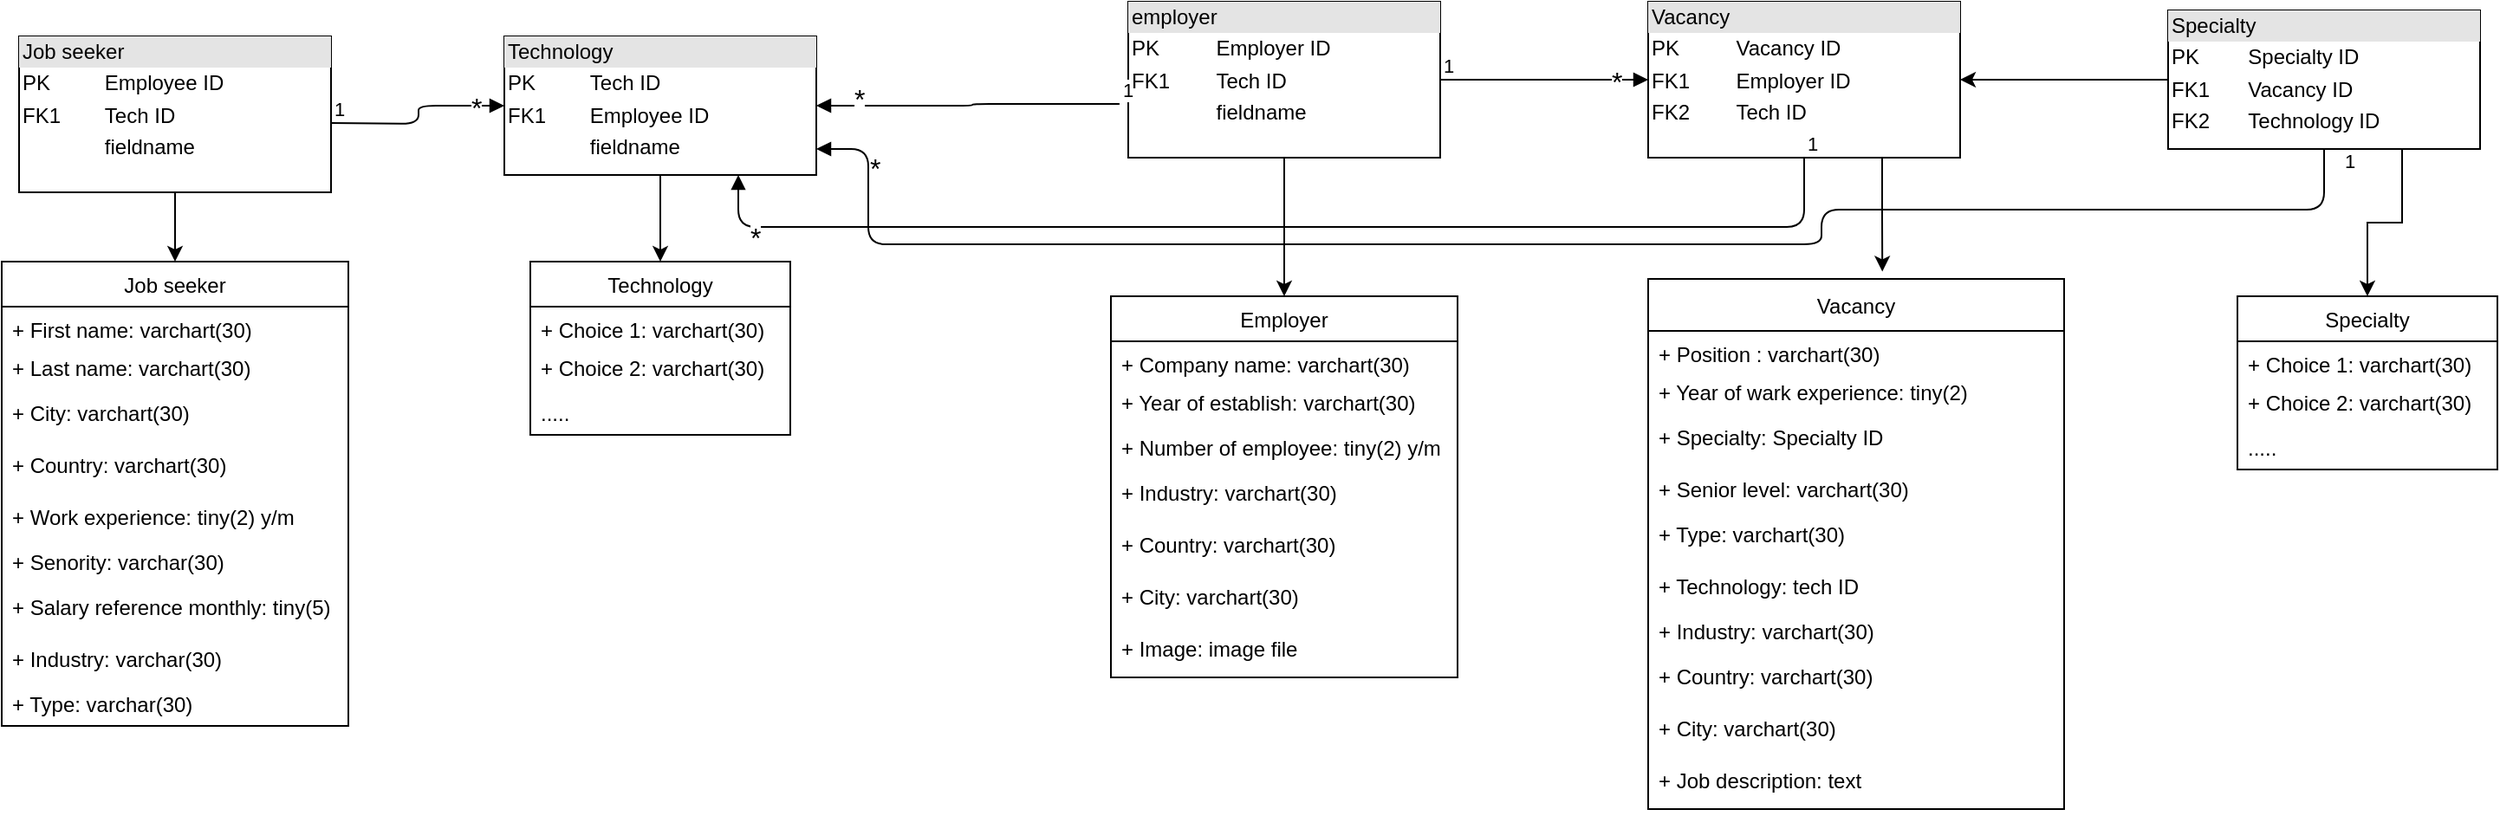 <mxfile version="14.5.7" type="github">
  <diagram id="AB1uB7CerB3Vx_-VhuWr" name="Page-1">
    <mxGraphModel dx="1123" dy="730" grid="1" gridSize="10" guides="1" tooltips="1" connect="1" arrows="1" fold="1" page="1" pageScale="1" pageWidth="827" pageHeight="1169" math="0" shadow="0">
      <root>
        <mxCell id="0" />
        <mxCell id="1" parent="0" />
        <mxCell id="_7oCc6JpqNxwkmWPC8Yq-22" style="edgeStyle=orthogonalEdgeStyle;rounded=0;orthogonalLoop=1;jettySize=auto;html=1;entryX=0.5;entryY=0;entryDx=0;entryDy=0;" parent="1" source="_7oCc6JpqNxwkmWPC8Yq-1" target="_7oCc6JpqNxwkmWPC8Yq-2" edge="1">
          <mxGeometry relative="1" as="geometry" />
        </mxCell>
        <mxCell id="_7oCc6JpqNxwkmWPC8Yq-1" value="&lt;div style=&quot;box-sizing: border-box ; width: 100% ; background: #e4e4e4 ; padding: 2px&quot;&gt;Job seeker&amp;nbsp;&lt;/div&gt;&lt;table style=&quot;width: 100% ; font-size: 1em&quot; cellpadding=&quot;2&quot; cellspacing=&quot;0&quot;&gt;&lt;tbody&gt;&lt;tr&gt;&lt;td&gt;PK&lt;/td&gt;&lt;td&gt;Employee ID&lt;/td&gt;&lt;/tr&gt;&lt;tr&gt;&lt;td&gt;FK1&lt;/td&gt;&lt;td&gt;Tech ID&lt;/td&gt;&lt;/tr&gt;&lt;tr&gt;&lt;td&gt;&lt;/td&gt;&lt;td&gt;fieldname&lt;/td&gt;&lt;/tr&gt;&lt;/tbody&gt;&lt;/table&gt;" style="verticalAlign=top;align=left;overflow=fill;html=1;" parent="1" vertex="1">
          <mxGeometry x="170" y="120" width="180" height="90" as="geometry" />
        </mxCell>
        <mxCell id="_7oCc6JpqNxwkmWPC8Yq-2" value="Job seeker" style="swimlane;fontStyle=0;childLayout=stackLayout;horizontal=1;startSize=26;fillColor=none;horizontalStack=0;resizeParent=1;resizeParentMax=0;resizeLast=0;collapsible=1;marginBottom=0;" parent="1" vertex="1">
          <mxGeometry x="160" y="250" width="200" height="268" as="geometry" />
        </mxCell>
        <mxCell id="_7oCc6JpqNxwkmWPC8Yq-3" value="+ First name: varchart(30)" style="text;strokeColor=none;fillColor=none;align=left;verticalAlign=top;spacingLeft=4;spacingRight=4;overflow=hidden;rotatable=0;points=[[0,0.5],[1,0.5]];portConstraint=eastwest;" parent="_7oCc6JpqNxwkmWPC8Yq-2" vertex="1">
          <mxGeometry y="26" width="200" height="22" as="geometry" />
        </mxCell>
        <mxCell id="_7oCc6JpqNxwkmWPC8Yq-4" value="+ Last name: varchart(30)" style="text;strokeColor=none;fillColor=none;align=left;verticalAlign=top;spacingLeft=4;spacingRight=4;overflow=hidden;rotatable=0;points=[[0,0.5],[1,0.5]];portConstraint=eastwest;" parent="_7oCc6JpqNxwkmWPC8Yq-2" vertex="1">
          <mxGeometry y="48" width="200" height="26" as="geometry" />
        </mxCell>
        <mxCell id="xxUyb0CNLJwUci7IkUt2-18" value="+ City: varchart(30)" style="text;strokeColor=none;fillColor=none;align=left;verticalAlign=top;spacingLeft=4;spacingRight=4;overflow=hidden;rotatable=0;points=[[0,0.5],[1,0.5]];portConstraint=eastwest;" vertex="1" parent="_7oCc6JpqNxwkmWPC8Yq-2">
          <mxGeometry y="74" width="200" height="30" as="geometry" />
        </mxCell>
        <mxCell id="xxUyb0CNLJwUci7IkUt2-19" value="+ Country: varchart(30)" style="text;strokeColor=none;fillColor=none;align=left;verticalAlign=top;spacingLeft=4;spacingRight=4;overflow=hidden;rotatable=0;points=[[0,0.5],[1,0.5]];portConstraint=eastwest;" vertex="1" parent="_7oCc6JpqNxwkmWPC8Yq-2">
          <mxGeometry y="104" width="200" height="30" as="geometry" />
        </mxCell>
        <mxCell id="_7oCc6JpqNxwkmWPC8Yq-10" value="+ Work experience: tiny(2) y/m " style="text;strokeColor=none;fillColor=none;align=left;verticalAlign=top;spacingLeft=4;spacingRight=4;overflow=hidden;rotatable=0;points=[[0,0.5],[1,0.5]];portConstraint=eastwest;" parent="_7oCc6JpqNxwkmWPC8Yq-2" vertex="1">
          <mxGeometry y="134" width="200" height="26" as="geometry" />
        </mxCell>
        <mxCell id="xxUyb0CNLJwUci7IkUt2-17" value="+ Senority: varchar(30)" style="text;strokeColor=none;fillColor=none;align=left;verticalAlign=top;spacingLeft=4;spacingRight=4;overflow=hidden;rotatable=0;points=[[0,0.5],[1,0.5]];portConstraint=eastwest;" vertex="1" parent="_7oCc6JpqNxwkmWPC8Yq-2">
          <mxGeometry y="160" width="200" height="26" as="geometry" />
        </mxCell>
        <mxCell id="_7oCc6JpqNxwkmWPC8Yq-5" value="+ Salary reference monthly: tiny(5)  " style="text;strokeColor=none;fillColor=none;align=left;verticalAlign=top;spacingLeft=4;spacingRight=4;overflow=hidden;rotatable=0;points=[[0,0.5],[1,0.5]];portConstraint=eastwest;" parent="_7oCc6JpqNxwkmWPC8Yq-2" vertex="1">
          <mxGeometry y="186" width="200" height="30" as="geometry" />
        </mxCell>
        <mxCell id="_7oCc6JpqNxwkmWPC8Yq-38" value="+ Industry: varchar(30)" style="text;strokeColor=none;fillColor=none;align=left;verticalAlign=top;spacingLeft=4;spacingRight=4;overflow=hidden;rotatable=0;points=[[0,0.5],[1,0.5]];portConstraint=eastwest;" parent="_7oCc6JpqNxwkmWPC8Yq-2" vertex="1">
          <mxGeometry y="216" width="200" height="26" as="geometry" />
        </mxCell>
        <mxCell id="xxUyb0CNLJwUci7IkUt2-16" value="+ Type: varchar(30)" style="text;strokeColor=none;fillColor=none;align=left;verticalAlign=top;spacingLeft=4;spacingRight=4;overflow=hidden;rotatable=0;points=[[0,0.5],[1,0.5]];portConstraint=eastwest;" vertex="1" parent="_7oCc6JpqNxwkmWPC8Yq-2">
          <mxGeometry y="242" width="200" height="26" as="geometry" />
        </mxCell>
        <mxCell id="_7oCc6JpqNxwkmWPC8Yq-12" value="Technology" style="swimlane;fontStyle=0;childLayout=stackLayout;horizontal=1;startSize=26;fillColor=none;horizontalStack=0;resizeParent=1;resizeParentMax=0;resizeLast=0;collapsible=1;marginBottom=0;" parent="1" vertex="1">
          <mxGeometry x="465" y="250" width="150" height="100" as="geometry" />
        </mxCell>
        <mxCell id="_7oCc6JpqNxwkmWPC8Yq-13" value="+ Choice 1: varchart(30)" style="text;strokeColor=none;fillColor=none;align=left;verticalAlign=top;spacingLeft=4;spacingRight=4;overflow=hidden;rotatable=0;points=[[0,0.5],[1,0.5]];portConstraint=eastwest;" parent="_7oCc6JpqNxwkmWPC8Yq-12" vertex="1">
          <mxGeometry y="26" width="150" height="22" as="geometry" />
        </mxCell>
        <mxCell id="_7oCc6JpqNxwkmWPC8Yq-14" value="+ Choice 2: varchart(30)" style="text;strokeColor=none;fillColor=none;align=left;verticalAlign=top;spacingLeft=4;spacingRight=4;overflow=hidden;rotatable=0;points=[[0,0.5],[1,0.5]];portConstraint=eastwest;" parent="_7oCc6JpqNxwkmWPC8Yq-12" vertex="1">
          <mxGeometry y="48" width="150" height="26" as="geometry" />
        </mxCell>
        <mxCell id="_7oCc6JpqNxwkmWPC8Yq-15" value="....." style="text;strokeColor=none;fillColor=none;align=left;verticalAlign=top;spacingLeft=4;spacingRight=4;overflow=hidden;rotatable=0;points=[[0,0.5],[1,0.5]];portConstraint=eastwest;" parent="_7oCc6JpqNxwkmWPC8Yq-12" vertex="1">
          <mxGeometry y="74" width="150" height="26" as="geometry" />
        </mxCell>
        <mxCell id="_7oCc6JpqNxwkmWPC8Yq-21" style="edgeStyle=orthogonalEdgeStyle;rounded=0;orthogonalLoop=1;jettySize=auto;html=1;entryX=0.5;entryY=0;entryDx=0;entryDy=0;" parent="1" source="_7oCc6JpqNxwkmWPC8Yq-17" target="_7oCc6JpqNxwkmWPC8Yq-12" edge="1">
          <mxGeometry relative="1" as="geometry" />
        </mxCell>
        <mxCell id="_7oCc6JpqNxwkmWPC8Yq-17" value="&lt;div style=&quot;box-sizing: border-box ; width: 100% ; background: #e4e4e4 ; padding: 2px&quot;&gt;Technology&amp;nbsp;&lt;/div&gt;&lt;table style=&quot;width: 100% ; font-size: 1em&quot; cellpadding=&quot;2&quot; cellspacing=&quot;0&quot;&gt;&lt;tbody&gt;&lt;tr&gt;&lt;td&gt;PK&lt;/td&gt;&lt;td&gt;Tech ID&lt;/td&gt;&lt;/tr&gt;&lt;tr&gt;&lt;td&gt;FK1&lt;/td&gt;&lt;td&gt;Employee ID&lt;/td&gt;&lt;/tr&gt;&lt;tr&gt;&lt;td&gt;&lt;/td&gt;&lt;td&gt;fieldname&lt;/td&gt;&lt;/tr&gt;&lt;/tbody&gt;&lt;/table&gt;" style="verticalAlign=top;align=left;overflow=fill;html=1;" parent="1" vertex="1">
          <mxGeometry x="450" y="120" width="180" height="80" as="geometry" />
        </mxCell>
        <mxCell id="_7oCc6JpqNxwkmWPC8Yq-18" value="&lt;font style=&quot;font-size: 16px&quot;&gt;*&lt;/font&gt;" style="endArrow=block;endFill=1;html=1;edgeStyle=orthogonalEdgeStyle;align=left;verticalAlign=top;entryX=0;entryY=0.5;entryDx=0;entryDy=0;" parent="1" target="_7oCc6JpqNxwkmWPC8Yq-17" edge="1">
          <mxGeometry x="0.619" y="15" relative="1" as="geometry">
            <mxPoint x="350" y="170" as="sourcePoint" />
            <mxPoint x="430" y="170" as="targetPoint" />
            <mxPoint as="offset" />
          </mxGeometry>
        </mxCell>
        <mxCell id="_7oCc6JpqNxwkmWPC8Yq-19" value="1" style="edgeLabel;resizable=0;html=1;align=left;verticalAlign=bottom;" parent="_7oCc6JpqNxwkmWPC8Yq-18" connectable="0" vertex="1">
          <mxGeometry x="-1" relative="1" as="geometry" />
        </mxCell>
        <mxCell id="_7oCc6JpqNxwkmWPC8Yq-23" style="edgeStyle=orthogonalEdgeStyle;rounded=0;orthogonalLoop=1;jettySize=auto;html=1;entryX=0.5;entryY=0;entryDx=0;entryDy=0;" parent="1" source="_7oCc6JpqNxwkmWPC8Yq-24" target="_7oCc6JpqNxwkmWPC8Yq-25" edge="1">
          <mxGeometry relative="1" as="geometry" />
        </mxCell>
        <mxCell id="_7oCc6JpqNxwkmWPC8Yq-24" value="&lt;div style=&quot;box-sizing: border-box ; width: 100% ; background: #e4e4e4 ; padding: 2px&quot;&gt;employer&amp;nbsp;&lt;/div&gt;&lt;table style=&quot;width: 100% ; font-size: 1em&quot; cellpadding=&quot;2&quot; cellspacing=&quot;0&quot;&gt;&lt;tbody&gt;&lt;tr&gt;&lt;td&gt;PK&lt;/td&gt;&lt;td&gt;Employer ID&lt;/td&gt;&lt;/tr&gt;&lt;tr&gt;&lt;td&gt;FK1&lt;/td&gt;&lt;td&gt;Tech ID&lt;/td&gt;&lt;/tr&gt;&lt;tr&gt;&lt;td&gt;&lt;/td&gt;&lt;td&gt;fieldname&lt;/td&gt;&lt;/tr&gt;&lt;/tbody&gt;&lt;/table&gt;" style="verticalAlign=top;align=left;overflow=fill;html=1;" parent="1" vertex="1">
          <mxGeometry x="810" y="100" width="180" height="90" as="geometry" />
        </mxCell>
        <mxCell id="_7oCc6JpqNxwkmWPC8Yq-25" value="Employer" style="swimlane;fontStyle=0;childLayout=stackLayout;horizontal=1;startSize=26;fillColor=none;horizontalStack=0;resizeParent=1;resizeParentMax=0;resizeLast=0;collapsible=1;marginBottom=0;" parent="1" vertex="1">
          <mxGeometry x="800" y="270" width="200" height="220" as="geometry" />
        </mxCell>
        <mxCell id="_7oCc6JpqNxwkmWPC8Yq-26" value="+ Company name: varchart(30)" style="text;strokeColor=none;fillColor=none;align=left;verticalAlign=top;spacingLeft=4;spacingRight=4;overflow=hidden;rotatable=0;points=[[0,0.5],[1,0.5]];portConstraint=eastwest;" parent="_7oCc6JpqNxwkmWPC8Yq-25" vertex="1">
          <mxGeometry y="26" width="200" height="22" as="geometry" />
        </mxCell>
        <mxCell id="_7oCc6JpqNxwkmWPC8Yq-27" value="+ Year of establish: varchart(30)" style="text;strokeColor=none;fillColor=none;align=left;verticalAlign=top;spacingLeft=4;spacingRight=4;overflow=hidden;rotatable=0;points=[[0,0.5],[1,0.5]];portConstraint=eastwest;" parent="_7oCc6JpqNxwkmWPC8Yq-25" vertex="1">
          <mxGeometry y="48" width="200" height="26" as="geometry" />
        </mxCell>
        <mxCell id="_7oCc6JpqNxwkmWPC8Yq-28" value="+ Number of employee: tiny(2) y/m " style="text;strokeColor=none;fillColor=none;align=left;verticalAlign=top;spacingLeft=4;spacingRight=4;overflow=hidden;rotatable=0;points=[[0,0.5],[1,0.5]];portConstraint=eastwest;" parent="_7oCc6JpqNxwkmWPC8Yq-25" vertex="1">
          <mxGeometry y="74" width="200" height="26" as="geometry" />
        </mxCell>
        <mxCell id="_7oCc6JpqNxwkmWPC8Yq-29" value="+ Industry: varchart(30)" style="text;strokeColor=none;fillColor=none;align=left;verticalAlign=top;spacingLeft=4;spacingRight=4;overflow=hidden;rotatable=0;points=[[0,0.5],[1,0.5]];portConstraint=eastwest;" parent="_7oCc6JpqNxwkmWPC8Yq-25" vertex="1">
          <mxGeometry y="100" width="200" height="30" as="geometry" />
        </mxCell>
        <mxCell id="_7oCc6JpqNxwkmWPC8Yq-51" value="+ Country: varchart(30)" style="text;strokeColor=none;fillColor=none;align=left;verticalAlign=top;spacingLeft=4;spacingRight=4;overflow=hidden;rotatable=0;points=[[0,0.5],[1,0.5]];portConstraint=eastwest;" parent="_7oCc6JpqNxwkmWPC8Yq-25" vertex="1">
          <mxGeometry y="130" width="200" height="30" as="geometry" />
        </mxCell>
        <mxCell id="_7oCc6JpqNxwkmWPC8Yq-52" value="+ City: varchart(30)" style="text;strokeColor=none;fillColor=none;align=left;verticalAlign=top;spacingLeft=4;spacingRight=4;overflow=hidden;rotatable=0;points=[[0,0.5],[1,0.5]];portConstraint=eastwest;" parent="_7oCc6JpqNxwkmWPC8Yq-25" vertex="1">
          <mxGeometry y="160" width="200" height="30" as="geometry" />
        </mxCell>
        <mxCell id="xxUyb0CNLJwUci7IkUt2-2" value="+ Image: image file" style="text;strokeColor=none;fillColor=none;align=left;verticalAlign=top;spacingLeft=4;spacingRight=4;overflow=hidden;rotatable=0;points=[[0,0.5],[1,0.5]];portConstraint=eastwest;" vertex="1" parent="_7oCc6JpqNxwkmWPC8Yq-25">
          <mxGeometry y="190" width="200" height="30" as="geometry" />
        </mxCell>
        <mxCell id="_7oCc6JpqNxwkmWPC8Yq-36" value="&lt;font style=&quot;font-size: 16px&quot;&gt;*&lt;/font&gt;" style="endArrow=block;endFill=1;html=1;edgeStyle=orthogonalEdgeStyle;align=left;verticalAlign=top;exitX=-0.028;exitY=0.656;exitDx=0;exitDy=0;exitPerimeter=0;entryX=1;entryY=0.5;entryDx=0;entryDy=0;" parent="1" source="_7oCc6JpqNxwkmWPC8Yq-24" target="_7oCc6JpqNxwkmWPC8Yq-17" edge="1">
          <mxGeometry x="0.773" y="-20" relative="1" as="geometry">
            <mxPoint x="707" y="159.5" as="sourcePoint" />
            <mxPoint x="827" y="159.5" as="targetPoint" />
            <mxPoint as="offset" />
          </mxGeometry>
        </mxCell>
        <mxCell id="_7oCc6JpqNxwkmWPC8Yq-37" value="1" style="edgeLabel;resizable=0;html=1;align=left;verticalAlign=bottom;" parent="_7oCc6JpqNxwkmWPC8Yq-36" connectable="0" vertex="1">
          <mxGeometry x="-1" relative="1" as="geometry" />
        </mxCell>
        <mxCell id="_7oCc6JpqNxwkmWPC8Yq-53" style="edgeStyle=orthogonalEdgeStyle;rounded=0;orthogonalLoop=1;jettySize=auto;html=1;exitX=0.75;exitY=1;exitDx=0;exitDy=0;entryX=0.563;entryY=-0.014;entryDx=0;entryDy=0;entryPerimeter=0;" parent="1" source="_7oCc6JpqNxwkmWPC8Yq-39" edge="1" target="_7oCc6JpqNxwkmWPC8Yq-46">
          <mxGeometry relative="1" as="geometry">
            <mxPoint x="1245" y="247" as="targetPoint" />
          </mxGeometry>
        </mxCell>
        <mxCell id="_7oCc6JpqNxwkmWPC8Yq-39" value="&lt;div style=&quot;box-sizing: border-box ; width: 100% ; background: #e4e4e4 ; padding: 2px&quot;&gt;Vacancy&amp;nbsp;&lt;/div&gt;&lt;table style=&quot;width: 100% ; font-size: 1em&quot; cellpadding=&quot;2&quot; cellspacing=&quot;0&quot;&gt;&lt;tbody&gt;&lt;tr&gt;&lt;td&gt;PK&lt;/td&gt;&lt;td&gt;Vacancy ID&lt;/td&gt;&lt;/tr&gt;&lt;tr&gt;&lt;td&gt;FK1&lt;/td&gt;&lt;td&gt;Employer ID&lt;/td&gt;&lt;/tr&gt;&lt;tr&gt;&lt;td&gt;FK2&lt;/td&gt;&lt;td&gt;Tech ID&lt;/td&gt;&lt;/tr&gt;&lt;/tbody&gt;&lt;/table&gt;" style="verticalAlign=top;align=left;overflow=fill;html=1;" parent="1" vertex="1">
          <mxGeometry x="1110" y="100" width="180" height="90" as="geometry" />
        </mxCell>
        <mxCell id="_7oCc6JpqNxwkmWPC8Yq-41" value="&lt;font style=&quot;font-size: 16px&quot;&gt;*&lt;/font&gt;" style="endArrow=block;endFill=1;html=1;edgeStyle=orthogonalEdgeStyle;align=left;verticalAlign=top;exitX=1;exitY=0.5;exitDx=0;exitDy=0;entryX=0;entryY=0.5;entryDx=0;entryDy=0;" parent="1" source="_7oCc6JpqNxwkmWPC8Yq-24" target="_7oCc6JpqNxwkmWPC8Yq-39" edge="1">
          <mxGeometry x="0.619" y="15" relative="1" as="geometry">
            <mxPoint x="1030" y="220" as="sourcePoint" />
            <mxPoint x="1110" y="200" as="targetPoint" />
            <mxPoint as="offset" />
            <Array as="points">
              <mxPoint x="1060" y="145" />
              <mxPoint x="1060" y="145" />
            </Array>
          </mxGeometry>
        </mxCell>
        <mxCell id="_7oCc6JpqNxwkmWPC8Yq-42" value="1" style="edgeLabel;resizable=0;html=1;align=left;verticalAlign=bottom;" parent="_7oCc6JpqNxwkmWPC8Yq-41" connectable="0" vertex="1">
          <mxGeometry x="-1" relative="1" as="geometry" />
        </mxCell>
        <mxCell id="_7oCc6JpqNxwkmWPC8Yq-43" value="&lt;font style=&quot;font-size: 16px&quot;&gt;*&lt;/font&gt;" style="endArrow=block;endFill=1;html=1;edgeStyle=orthogonalEdgeStyle;align=left;verticalAlign=top;entryX=0.75;entryY=1;entryDx=0;entryDy=0;exitX=0.5;exitY=1;exitDx=0;exitDy=0;" parent="1" source="_7oCc6JpqNxwkmWPC8Yq-39" target="_7oCc6JpqNxwkmWPC8Yq-17" edge="1">
          <mxGeometry x="0.942" y="-5" relative="1" as="geometry">
            <mxPoint x="690" y="380" as="sourcePoint" />
            <mxPoint x="770" y="200" as="targetPoint" />
            <mxPoint as="offset" />
            <Array as="points">
              <mxPoint x="1200" y="230" />
              <mxPoint x="585" y="230" />
            </Array>
          </mxGeometry>
        </mxCell>
        <mxCell id="_7oCc6JpqNxwkmWPC8Yq-44" value="1" style="edgeLabel;resizable=0;html=1;align=left;verticalAlign=bottom;" parent="_7oCc6JpqNxwkmWPC8Yq-43" connectable="0" vertex="1">
          <mxGeometry x="-1" relative="1" as="geometry" />
        </mxCell>
        <mxCell id="_7oCc6JpqNxwkmWPC8Yq-46" value="Vacancy" style="swimlane;fontStyle=0;childLayout=stackLayout;horizontal=1;startSize=30;fillColor=none;horizontalStack=0;resizeParent=1;resizeParentMax=0;resizeLast=0;collapsible=1;marginBottom=0;" parent="1" vertex="1">
          <mxGeometry x="1110" y="260" width="240" height="306" as="geometry" />
        </mxCell>
        <mxCell id="_7oCc6JpqNxwkmWPC8Yq-47" value="+ Position : varchart(30)" style="text;strokeColor=none;fillColor=none;align=left;verticalAlign=top;spacingLeft=4;spacingRight=4;overflow=hidden;rotatable=0;points=[[0,0.5],[1,0.5]];portConstraint=eastwest;" parent="_7oCc6JpqNxwkmWPC8Yq-46" vertex="1">
          <mxGeometry y="30" width="240" height="22" as="geometry" />
        </mxCell>
        <mxCell id="_7oCc6JpqNxwkmWPC8Yq-48" value="+ Year of wark experience: tiny(2)" style="text;strokeColor=none;fillColor=none;align=left;verticalAlign=top;spacingLeft=4;spacingRight=4;overflow=hidden;rotatable=0;points=[[0,0.5],[1,0.5]];portConstraint=eastwest;" parent="_7oCc6JpqNxwkmWPC8Yq-46" vertex="1">
          <mxGeometry y="52" width="240" height="26" as="geometry" />
        </mxCell>
        <mxCell id="xxUyb0CNLJwUci7IkUt2-20" value="+ Specialty: Specialty ID" style="text;strokeColor=none;fillColor=none;align=left;verticalAlign=top;spacingLeft=4;spacingRight=4;overflow=hidden;rotatable=0;points=[[0,0.5],[1,0.5]];portConstraint=eastwest;" vertex="1" parent="_7oCc6JpqNxwkmWPC8Yq-46">
          <mxGeometry y="78" width="240" height="30" as="geometry" />
        </mxCell>
        <mxCell id="xxUyb0CNLJwUci7IkUt2-3" value="+ Senior level: varchart(30)" style="text;strokeColor=none;fillColor=none;align=left;verticalAlign=top;spacingLeft=4;spacingRight=4;overflow=hidden;rotatable=0;points=[[0,0.5],[1,0.5]];portConstraint=eastwest;" vertex="1" parent="_7oCc6JpqNxwkmWPC8Yq-46">
          <mxGeometry y="108" width="240" height="26" as="geometry" />
        </mxCell>
        <mxCell id="xxUyb0CNLJwUci7IkUt2-6" value="+ Type: varchart(30)" style="text;strokeColor=none;fillColor=none;align=left;verticalAlign=top;spacingLeft=4;spacingRight=4;overflow=hidden;rotatable=0;points=[[0,0.5],[1,0.5]];portConstraint=eastwest;" vertex="1" parent="_7oCc6JpqNxwkmWPC8Yq-46">
          <mxGeometry y="134" width="240" height="30" as="geometry" />
        </mxCell>
        <mxCell id="_7oCc6JpqNxwkmWPC8Yq-49" value="+ Technology: tech ID" style="text;strokeColor=none;fillColor=none;align=left;verticalAlign=top;spacingLeft=4;spacingRight=4;overflow=hidden;rotatable=0;points=[[0,0.5],[1,0.5]];portConstraint=eastwest;" parent="_7oCc6JpqNxwkmWPC8Yq-46" vertex="1">
          <mxGeometry y="164" width="240" height="26" as="geometry" />
        </mxCell>
        <mxCell id="_7oCc6JpqNxwkmWPC8Yq-50" value="+ Industry: varchart(30)" style="text;strokeColor=none;fillColor=none;align=left;verticalAlign=top;spacingLeft=4;spacingRight=4;overflow=hidden;rotatable=0;points=[[0,0.5],[1,0.5]];portConstraint=eastwest;" parent="_7oCc6JpqNxwkmWPC8Yq-46" vertex="1">
          <mxGeometry y="190" width="240" height="26" as="geometry" />
        </mxCell>
        <mxCell id="xxUyb0CNLJwUci7IkUt2-4" value="+ Country: varchart(30)" style="text;strokeColor=none;fillColor=none;align=left;verticalAlign=top;spacingLeft=4;spacingRight=4;overflow=hidden;rotatable=0;points=[[0,0.5],[1,0.5]];portConstraint=eastwest;" vertex="1" parent="_7oCc6JpqNxwkmWPC8Yq-46">
          <mxGeometry y="216" width="240" height="30" as="geometry" />
        </mxCell>
        <mxCell id="xxUyb0CNLJwUci7IkUt2-5" value="+ City: varchart(30)" style="text;strokeColor=none;fillColor=none;align=left;verticalAlign=top;spacingLeft=4;spacingRight=4;overflow=hidden;rotatable=0;points=[[0,0.5],[1,0.5]];portConstraint=eastwest;" vertex="1" parent="_7oCc6JpqNxwkmWPC8Yq-46">
          <mxGeometry y="246" width="240" height="30" as="geometry" />
        </mxCell>
        <mxCell id="xxUyb0CNLJwUci7IkUt2-1" value="+ Job description: text" style="text;strokeColor=none;fillColor=none;align=left;verticalAlign=top;spacingLeft=4;spacingRight=4;overflow=hidden;rotatable=0;points=[[0,0.5],[1,0.5]];portConstraint=eastwest;" vertex="1" parent="_7oCc6JpqNxwkmWPC8Yq-46">
          <mxGeometry y="276" width="240" height="30" as="geometry" />
        </mxCell>
        <mxCell id="xxUyb0CNLJwUci7IkUt2-8" style="edgeStyle=orthogonalEdgeStyle;rounded=0;orthogonalLoop=1;jettySize=auto;html=1;entryX=1;entryY=0.5;entryDx=0;entryDy=0;" edge="1" parent="1" source="xxUyb0CNLJwUci7IkUt2-7" target="_7oCc6JpqNxwkmWPC8Yq-39">
          <mxGeometry relative="1" as="geometry">
            <mxPoint x="1300" y="145" as="targetPoint" />
          </mxGeometry>
        </mxCell>
        <mxCell id="xxUyb0CNLJwUci7IkUt2-15" style="edgeStyle=orthogonalEdgeStyle;rounded=0;orthogonalLoop=1;jettySize=auto;html=1;exitX=0.75;exitY=1;exitDx=0;exitDy=0;entryX=0.5;entryY=0;entryDx=0;entryDy=0;" edge="1" parent="1" source="xxUyb0CNLJwUci7IkUt2-7" target="xxUyb0CNLJwUci7IkUt2-11">
          <mxGeometry relative="1" as="geometry" />
        </mxCell>
        <mxCell id="xxUyb0CNLJwUci7IkUt2-7" value="&lt;div style=&quot;box-sizing: border-box ; width: 100% ; background: #e4e4e4 ; padding: 2px&quot;&gt;Specialty&lt;/div&gt;&lt;table style=&quot;width: 100% ; font-size: 1em&quot; cellpadding=&quot;2&quot; cellspacing=&quot;0&quot;&gt;&lt;tbody&gt;&lt;tr&gt;&lt;td&gt;PK&lt;/td&gt;&lt;td&gt;Specialty ID&lt;/td&gt;&lt;/tr&gt;&lt;tr&gt;&lt;td&gt;FK1&lt;/td&gt;&lt;td&gt;Vacancy ID&lt;/td&gt;&lt;/tr&gt;&lt;tr&gt;&lt;td&gt;FK2&lt;/td&gt;&lt;td&gt;Technology ID&lt;br&gt;&lt;/td&gt;&lt;/tr&gt;&lt;/tbody&gt;&lt;/table&gt;" style="verticalAlign=top;align=left;overflow=fill;html=1;" vertex="1" parent="1">
          <mxGeometry x="1410" y="105" width="180" height="80" as="geometry" />
        </mxCell>
        <mxCell id="xxUyb0CNLJwUci7IkUt2-9" value="&lt;font style=&quot;font-size: 16px&quot;&gt;*&lt;/font&gt;" style="endArrow=block;endFill=1;html=1;edgeStyle=orthogonalEdgeStyle;align=left;verticalAlign=top;exitX=0.5;exitY=1;exitDx=0;exitDy=0;" edge="1" parent="1" source="xxUyb0CNLJwUci7IkUt2-7">
          <mxGeometry x="0.942" y="-5" relative="1" as="geometry">
            <mxPoint x="1210" y="200" as="sourcePoint" />
            <mxPoint x="630" y="185" as="targetPoint" />
            <mxPoint as="offset" />
            <Array as="points">
              <mxPoint x="1500" y="220" />
              <mxPoint x="1210" y="220" />
              <mxPoint x="1210" y="240" />
              <mxPoint x="660" y="240" />
              <mxPoint x="660" y="185" />
              <mxPoint x="630" y="185" />
            </Array>
          </mxGeometry>
        </mxCell>
        <mxCell id="xxUyb0CNLJwUci7IkUt2-10" value="1" style="edgeLabel;resizable=0;html=1;align=left;verticalAlign=bottom;" connectable="0" vertex="1" parent="xxUyb0CNLJwUci7IkUt2-9">
          <mxGeometry x="-1" relative="1" as="geometry">
            <mxPoint x="10" y="15" as="offset" />
          </mxGeometry>
        </mxCell>
        <mxCell id="xxUyb0CNLJwUci7IkUt2-11" value="Specialty" style="swimlane;fontStyle=0;childLayout=stackLayout;horizontal=1;startSize=26;fillColor=none;horizontalStack=0;resizeParent=1;resizeParentMax=0;resizeLast=0;collapsible=1;marginBottom=0;" vertex="1" parent="1">
          <mxGeometry x="1450" y="270" width="150" height="100" as="geometry" />
        </mxCell>
        <mxCell id="xxUyb0CNLJwUci7IkUt2-12" value="+ Choice 1: varchart(30)" style="text;strokeColor=none;fillColor=none;align=left;verticalAlign=top;spacingLeft=4;spacingRight=4;overflow=hidden;rotatable=0;points=[[0,0.5],[1,0.5]];portConstraint=eastwest;" vertex="1" parent="xxUyb0CNLJwUci7IkUt2-11">
          <mxGeometry y="26" width="150" height="22" as="geometry" />
        </mxCell>
        <mxCell id="xxUyb0CNLJwUci7IkUt2-13" value="+ Choice 2: varchart(30)" style="text;strokeColor=none;fillColor=none;align=left;verticalAlign=top;spacingLeft=4;spacingRight=4;overflow=hidden;rotatable=0;points=[[0,0.5],[1,0.5]];portConstraint=eastwest;" vertex="1" parent="xxUyb0CNLJwUci7IkUt2-11">
          <mxGeometry y="48" width="150" height="26" as="geometry" />
        </mxCell>
        <mxCell id="xxUyb0CNLJwUci7IkUt2-14" value="....." style="text;strokeColor=none;fillColor=none;align=left;verticalAlign=top;spacingLeft=4;spacingRight=4;overflow=hidden;rotatable=0;points=[[0,0.5],[1,0.5]];portConstraint=eastwest;" vertex="1" parent="xxUyb0CNLJwUci7IkUt2-11">
          <mxGeometry y="74" width="150" height="26" as="geometry" />
        </mxCell>
      </root>
    </mxGraphModel>
  </diagram>
</mxfile>
